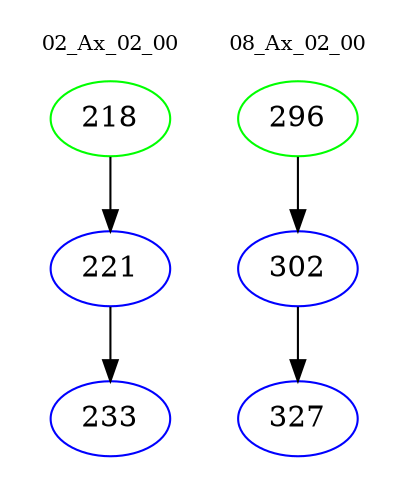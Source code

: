 digraph{
subgraph cluster_0 {
color = white
label = "02_Ax_02_00";
fontsize=10;
T0_218 [label="218", color="green"]
T0_218 -> T0_221 [color="black"]
T0_221 [label="221", color="blue"]
T0_221 -> T0_233 [color="black"]
T0_233 [label="233", color="blue"]
}
subgraph cluster_1 {
color = white
label = "08_Ax_02_00";
fontsize=10;
T1_296 [label="296", color="green"]
T1_296 -> T1_302 [color="black"]
T1_302 [label="302", color="blue"]
T1_302 -> T1_327 [color="black"]
T1_327 [label="327", color="blue"]
}
}

